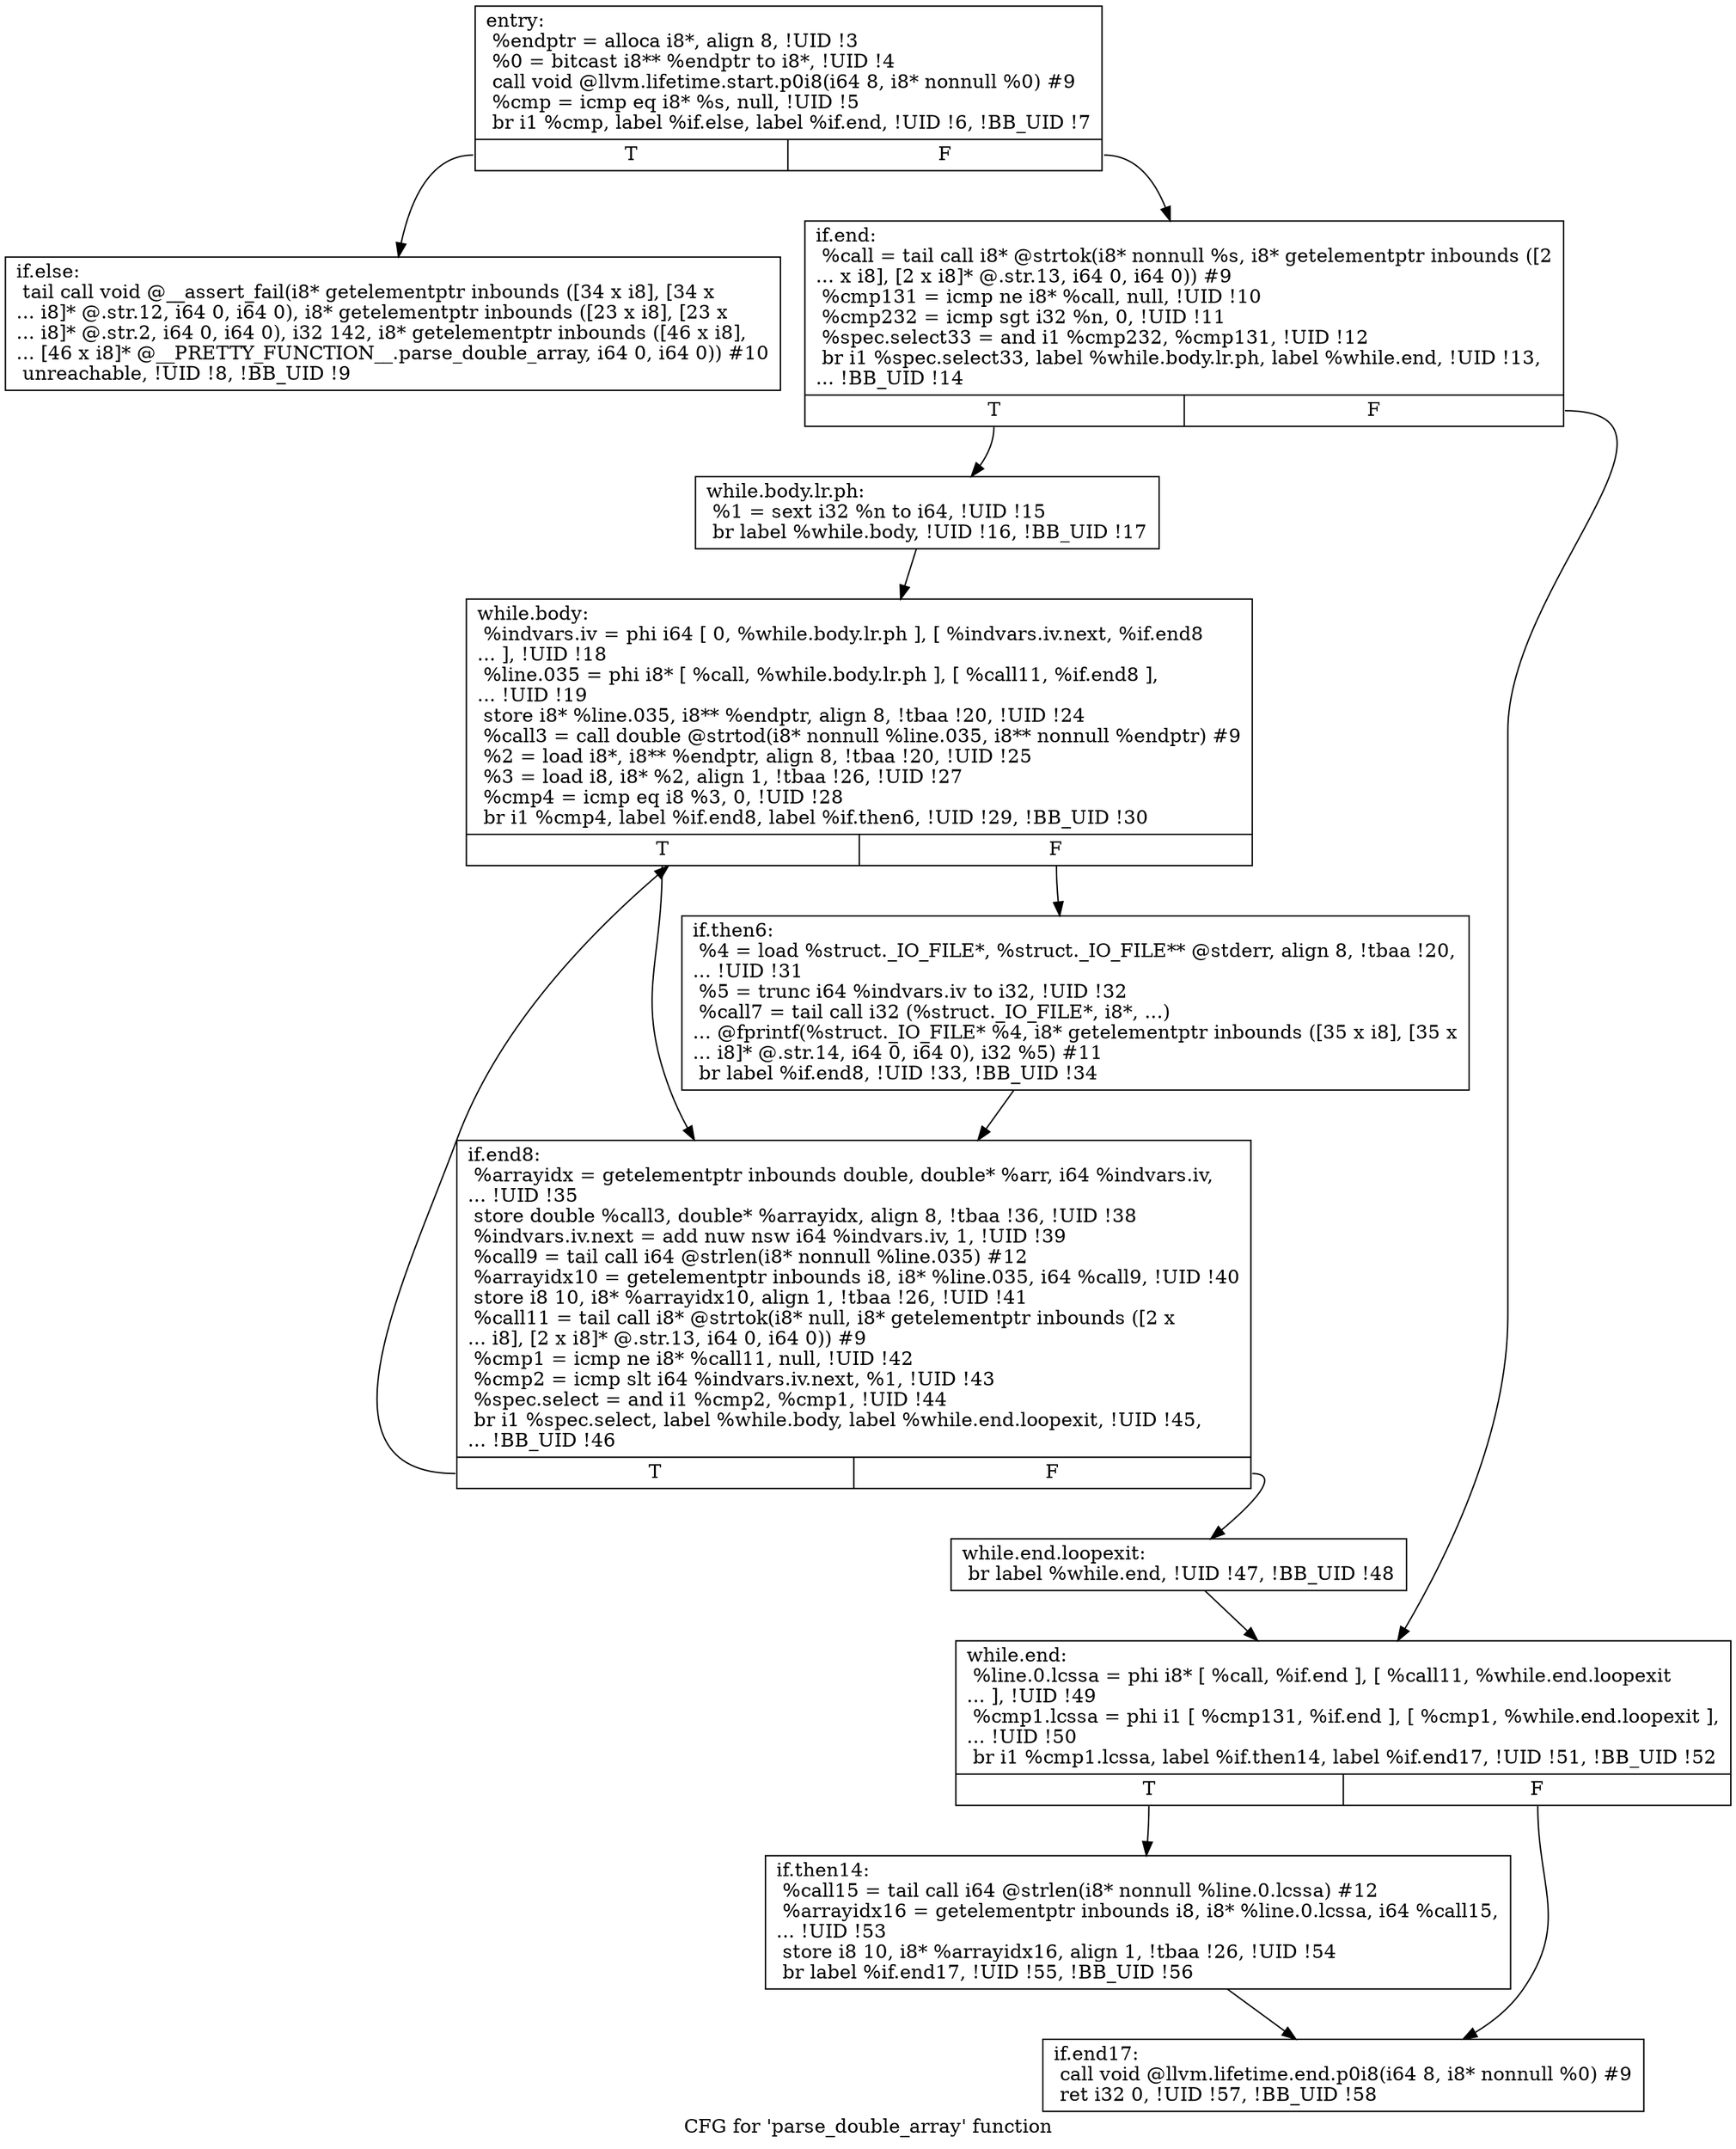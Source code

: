 digraph "CFG for 'parse_double_array' function" {
	label="CFG for 'parse_double_array' function";

	Node0x55f971cb7850 [shape=record,label="{entry:\l  %endptr = alloca i8*, align 8, !UID !3\l  %0 = bitcast i8** %endptr to i8*, !UID !4\l  call void @llvm.lifetime.start.p0i8(i64 8, i8* nonnull %0) #9\l  %cmp = icmp eq i8* %s, null, !UID !5\l  br i1 %cmp, label %if.else, label %if.end, !UID !6, !BB_UID !7\l|{<s0>T|<s1>F}}"];
	Node0x55f971cb7850:s0 -> Node0x55f971cb8210;
	Node0x55f971cb7850:s1 -> Node0x55f971cb8260;
	Node0x55f971cb8210 [shape=record,label="{if.else:                                          \l  tail call void @__assert_fail(i8* getelementptr inbounds ([34 x i8], [34 x\l... i8]* @.str.12, i64 0, i64 0), i8* getelementptr inbounds ([23 x i8], [23 x\l... i8]* @.str.2, i64 0, i64 0), i32 142, i8* getelementptr inbounds ([46 x i8],\l... [46 x i8]* @__PRETTY_FUNCTION__.parse_double_array, i64 0, i64 0)) #10\l  unreachable, !UID !8, !BB_UID !9\l}"];
	Node0x55f971cb8260 [shape=record,label="{if.end:                                           \l  %call = tail call i8* @strtok(i8* nonnull %s, i8* getelementptr inbounds ([2\l... x i8], [2 x i8]* @.str.13, i64 0, i64 0)) #9\l  %cmp131 = icmp ne i8* %call, null, !UID !10\l  %cmp232 = icmp sgt i32 %n, 0, !UID !11\l  %spec.select33 = and i1 %cmp232, %cmp131, !UID !12\l  br i1 %spec.select33, label %while.body.lr.ph, label %while.end, !UID !13,\l... !BB_UID !14\l|{<s0>T|<s1>F}}"];
	Node0x55f971cb8260:s0 -> Node0x55f971cb82b0;
	Node0x55f971cb8260:s1 -> Node0x55f971cb8440;
	Node0x55f971cb82b0 [shape=record,label="{while.body.lr.ph:                                 \l  %1 = sext i32 %n to i64, !UID !15\l  br label %while.body, !UID !16, !BB_UID !17\l}"];
	Node0x55f971cb82b0 -> Node0x55f971cb8300;
	Node0x55f971cb8300 [shape=record,label="{while.body:                                       \l  %indvars.iv = phi i64 [ 0, %while.body.lr.ph ], [ %indvars.iv.next, %if.end8\l... ], !UID !18\l  %line.035 = phi i8* [ %call, %while.body.lr.ph ], [ %call11, %if.end8 ],\l... !UID !19\l  store i8* %line.035, i8** %endptr, align 8, !tbaa !20, !UID !24\l  %call3 = call double @strtod(i8* nonnull %line.035, i8** nonnull %endptr) #9\l  %2 = load i8*, i8** %endptr, align 8, !tbaa !20, !UID !25\l  %3 = load i8, i8* %2, align 1, !tbaa !26, !UID !27\l  %cmp4 = icmp eq i8 %3, 0, !UID !28\l  br i1 %cmp4, label %if.end8, label %if.then6, !UID !29, !BB_UID !30\l|{<s0>T|<s1>F}}"];
	Node0x55f971cb8300:s0 -> Node0x55f971cb83a0;
	Node0x55f971cb8300:s1 -> Node0x55f971cb8350;
	Node0x55f971cb8350 [shape=record,label="{if.then6:                                         \l  %4 = load %struct._IO_FILE*, %struct._IO_FILE** @stderr, align 8, !tbaa !20,\l... !UID !31\l  %5 = trunc i64 %indvars.iv to i32, !UID !32\l  %call7 = tail call i32 (%struct._IO_FILE*, i8*, ...)\l... @fprintf(%struct._IO_FILE* %4, i8* getelementptr inbounds ([35 x i8], [35 x\l... i8]* @.str.14, i64 0, i64 0), i32 %5) #11\l  br label %if.end8, !UID !33, !BB_UID !34\l}"];
	Node0x55f971cb8350 -> Node0x55f971cb83a0;
	Node0x55f971cb83a0 [shape=record,label="{if.end8:                                          \l  %arrayidx = getelementptr inbounds double, double* %arr, i64 %indvars.iv,\l... !UID !35\l  store double %call3, double* %arrayidx, align 8, !tbaa !36, !UID !38\l  %indvars.iv.next = add nuw nsw i64 %indvars.iv, 1, !UID !39\l  %call9 = tail call i64 @strlen(i8* nonnull %line.035) #12\l  %arrayidx10 = getelementptr inbounds i8, i8* %line.035, i64 %call9, !UID !40\l  store i8 10, i8* %arrayidx10, align 1, !tbaa !26, !UID !41\l  %call11 = tail call i8* @strtok(i8* null, i8* getelementptr inbounds ([2 x\l... i8], [2 x i8]* @.str.13, i64 0, i64 0)) #9\l  %cmp1 = icmp ne i8* %call11, null, !UID !42\l  %cmp2 = icmp slt i64 %indvars.iv.next, %1, !UID !43\l  %spec.select = and i1 %cmp2, %cmp1, !UID !44\l  br i1 %spec.select, label %while.body, label %while.end.loopexit, !UID !45,\l... !BB_UID !46\l|{<s0>T|<s1>F}}"];
	Node0x55f971cb83a0:s0 -> Node0x55f971cb8300;
	Node0x55f971cb83a0:s1 -> Node0x55f971cb83f0;
	Node0x55f971cb83f0 [shape=record,label="{while.end.loopexit:                               \l  br label %while.end, !UID !47, !BB_UID !48\l}"];
	Node0x55f971cb83f0 -> Node0x55f971cb8440;
	Node0x55f971cb8440 [shape=record,label="{while.end:                                        \l  %line.0.lcssa = phi i8* [ %call, %if.end ], [ %call11, %while.end.loopexit\l... ], !UID !49\l  %cmp1.lcssa = phi i1 [ %cmp131, %if.end ], [ %cmp1, %while.end.loopexit ],\l... !UID !50\l  br i1 %cmp1.lcssa, label %if.then14, label %if.end17, !UID !51, !BB_UID !52\l|{<s0>T|<s1>F}}"];
	Node0x55f971cb8440:s0 -> Node0x55f971cb8490;
	Node0x55f971cb8440:s1 -> Node0x55f971cb84e0;
	Node0x55f971cb8490 [shape=record,label="{if.then14:                                        \l  %call15 = tail call i64 @strlen(i8* nonnull %line.0.lcssa) #12\l  %arrayidx16 = getelementptr inbounds i8, i8* %line.0.lcssa, i64 %call15,\l... !UID !53\l  store i8 10, i8* %arrayidx16, align 1, !tbaa !26, !UID !54\l  br label %if.end17, !UID !55, !BB_UID !56\l}"];
	Node0x55f971cb8490 -> Node0x55f971cb84e0;
	Node0x55f971cb84e0 [shape=record,label="{if.end17:                                         \l  call void @llvm.lifetime.end.p0i8(i64 8, i8* nonnull %0) #9\l  ret i32 0, !UID !57, !BB_UID !58\l}"];
}
